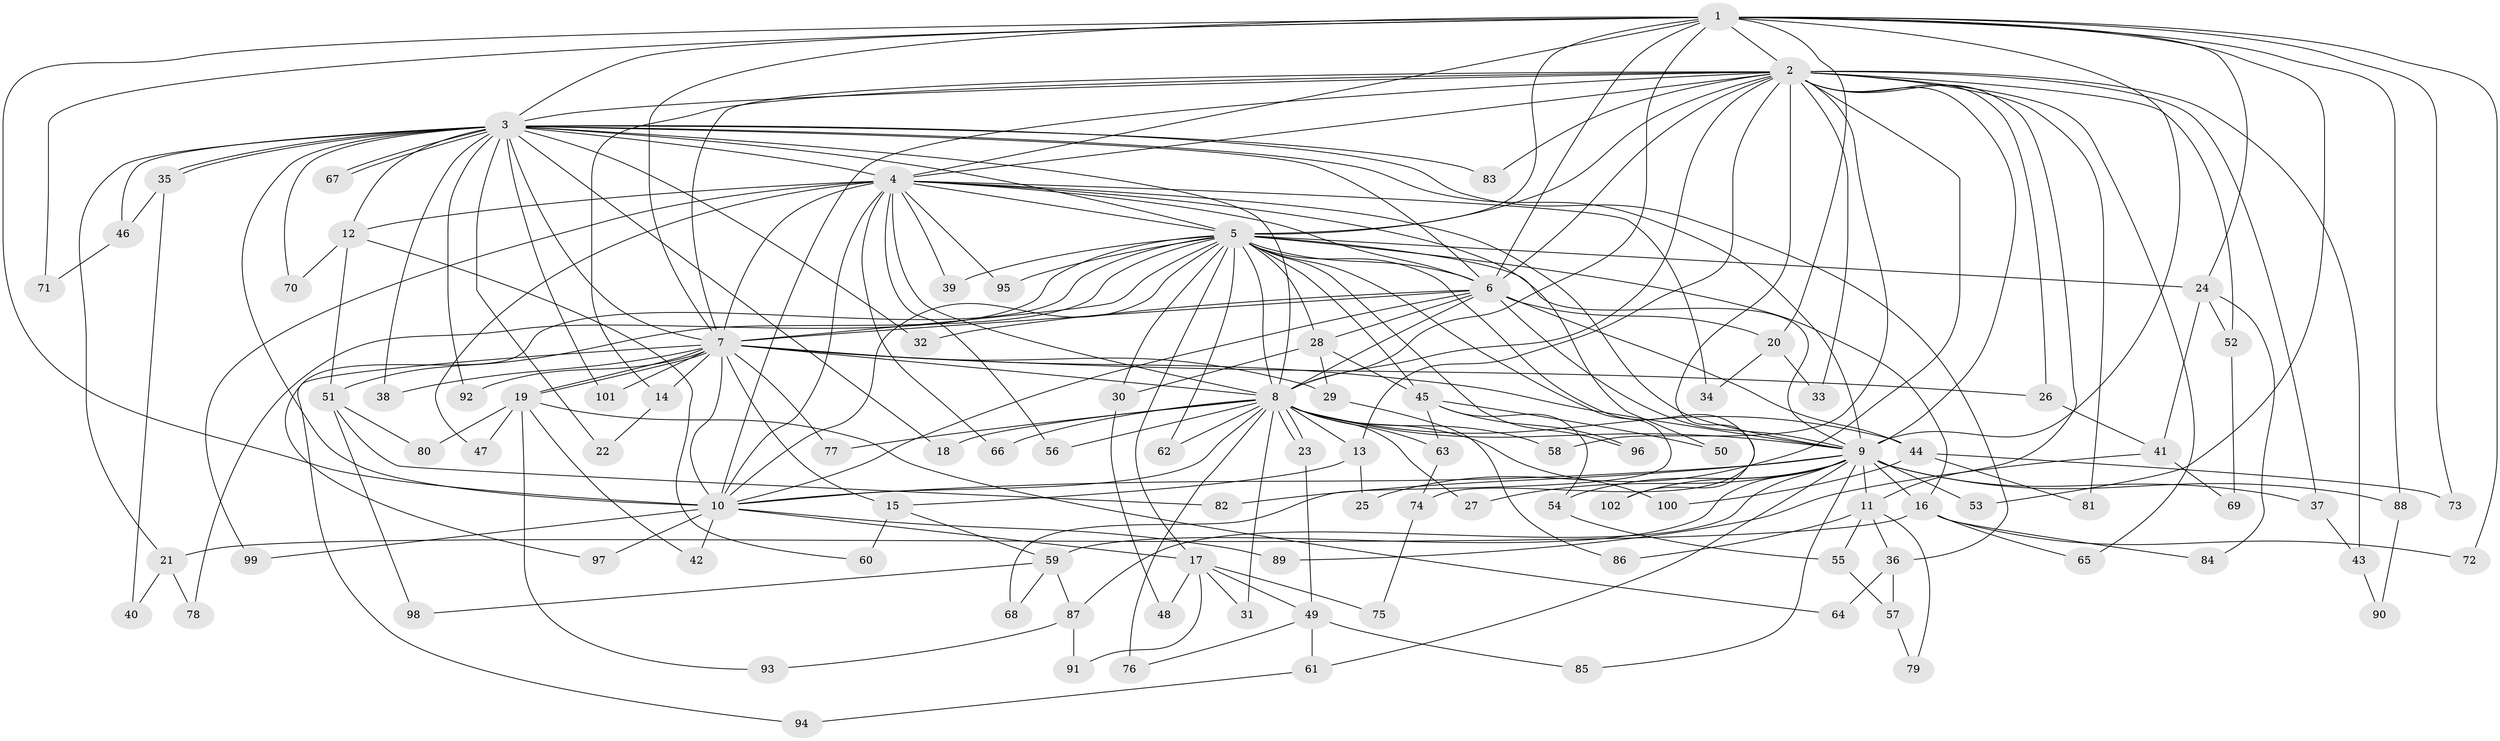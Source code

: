 // coarse degree distribution, {20: 0.030303030303030304, 11: 0.030303030303030304, 13: 0.030303030303030304, 10: 0.06060606060606061, 14: 0.030303030303030304, 8: 0.06060606060606061, 15: 0.030303030303030304, 5: 0.06060606060606061, 6: 0.09090909090909091, 7: 0.06060606060606061, 4: 0.21212121212121213, 9: 0.06060606060606061, 3: 0.15151515151515152, 2: 0.09090909090909091}
// Generated by graph-tools (version 1.1) at 2025/49/03/04/25 22:49:36]
// undirected, 102 vertices, 229 edges
graph export_dot {
  node [color=gray90,style=filled];
  1;
  2;
  3;
  4;
  5;
  6;
  7;
  8;
  9;
  10;
  11;
  12;
  13;
  14;
  15;
  16;
  17;
  18;
  19;
  20;
  21;
  22;
  23;
  24;
  25;
  26;
  27;
  28;
  29;
  30;
  31;
  32;
  33;
  34;
  35;
  36;
  37;
  38;
  39;
  40;
  41;
  42;
  43;
  44;
  45;
  46;
  47;
  48;
  49;
  50;
  51;
  52;
  53;
  54;
  55;
  56;
  57;
  58;
  59;
  60;
  61;
  62;
  63;
  64;
  65;
  66;
  67;
  68;
  69;
  70;
  71;
  72;
  73;
  74;
  75;
  76;
  77;
  78;
  79;
  80;
  81;
  82;
  83;
  84;
  85;
  86;
  87;
  88;
  89;
  90;
  91;
  92;
  93;
  94;
  95;
  96;
  97;
  98;
  99;
  100;
  101;
  102;
  1 -- 2;
  1 -- 3;
  1 -- 4;
  1 -- 5;
  1 -- 6;
  1 -- 7;
  1 -- 8;
  1 -- 9;
  1 -- 10;
  1 -- 20;
  1 -- 24;
  1 -- 53;
  1 -- 71;
  1 -- 72;
  1 -- 73;
  1 -- 88;
  2 -- 3;
  2 -- 4;
  2 -- 5;
  2 -- 6;
  2 -- 7;
  2 -- 8;
  2 -- 9;
  2 -- 10;
  2 -- 11;
  2 -- 13;
  2 -- 14;
  2 -- 25;
  2 -- 26;
  2 -- 33;
  2 -- 37;
  2 -- 43;
  2 -- 52;
  2 -- 58;
  2 -- 65;
  2 -- 74;
  2 -- 81;
  2 -- 83;
  3 -- 4;
  3 -- 5;
  3 -- 6;
  3 -- 7;
  3 -- 8;
  3 -- 9;
  3 -- 10;
  3 -- 12;
  3 -- 18;
  3 -- 21;
  3 -- 22;
  3 -- 32;
  3 -- 35;
  3 -- 35;
  3 -- 36;
  3 -- 38;
  3 -- 46;
  3 -- 67;
  3 -- 67;
  3 -- 70;
  3 -- 83;
  3 -- 92;
  3 -- 101;
  4 -- 5;
  4 -- 6;
  4 -- 7;
  4 -- 8;
  4 -- 9;
  4 -- 10;
  4 -- 12;
  4 -- 34;
  4 -- 39;
  4 -- 47;
  4 -- 50;
  4 -- 56;
  4 -- 66;
  4 -- 95;
  4 -- 99;
  5 -- 6;
  5 -- 7;
  5 -- 8;
  5 -- 9;
  5 -- 10;
  5 -- 16;
  5 -- 17;
  5 -- 24;
  5 -- 28;
  5 -- 30;
  5 -- 39;
  5 -- 45;
  5 -- 51;
  5 -- 62;
  5 -- 68;
  5 -- 78;
  5 -- 95;
  5 -- 96;
  5 -- 97;
  5 -- 102;
  6 -- 7;
  6 -- 8;
  6 -- 9;
  6 -- 10;
  6 -- 20;
  6 -- 28;
  6 -- 32;
  6 -- 44;
  7 -- 8;
  7 -- 9;
  7 -- 10;
  7 -- 14;
  7 -- 15;
  7 -- 19;
  7 -- 19;
  7 -- 26;
  7 -- 29;
  7 -- 38;
  7 -- 77;
  7 -- 92;
  7 -- 94;
  7 -- 101;
  8 -- 9;
  8 -- 10;
  8 -- 13;
  8 -- 18;
  8 -- 23;
  8 -- 23;
  8 -- 27;
  8 -- 31;
  8 -- 44;
  8 -- 56;
  8 -- 58;
  8 -- 62;
  8 -- 63;
  8 -- 66;
  8 -- 76;
  8 -- 77;
  8 -- 100;
  9 -- 10;
  9 -- 11;
  9 -- 16;
  9 -- 27;
  9 -- 37;
  9 -- 53;
  9 -- 54;
  9 -- 59;
  9 -- 61;
  9 -- 82;
  9 -- 85;
  9 -- 87;
  9 -- 88;
  9 -- 102;
  10 -- 17;
  10 -- 42;
  10 -- 89;
  10 -- 97;
  10 -- 99;
  11 -- 36;
  11 -- 55;
  11 -- 79;
  11 -- 86;
  12 -- 51;
  12 -- 60;
  12 -- 70;
  13 -- 15;
  13 -- 25;
  14 -- 22;
  15 -- 59;
  15 -- 60;
  16 -- 21;
  16 -- 65;
  16 -- 72;
  16 -- 84;
  17 -- 31;
  17 -- 48;
  17 -- 49;
  17 -- 75;
  17 -- 91;
  19 -- 42;
  19 -- 47;
  19 -- 64;
  19 -- 80;
  19 -- 93;
  20 -- 33;
  20 -- 34;
  21 -- 40;
  21 -- 78;
  23 -- 49;
  24 -- 41;
  24 -- 52;
  24 -- 84;
  26 -- 41;
  28 -- 29;
  28 -- 30;
  28 -- 45;
  29 -- 86;
  30 -- 48;
  35 -- 40;
  35 -- 46;
  36 -- 57;
  36 -- 64;
  37 -- 43;
  41 -- 69;
  41 -- 89;
  43 -- 90;
  44 -- 73;
  44 -- 81;
  44 -- 100;
  45 -- 50;
  45 -- 54;
  45 -- 63;
  45 -- 96;
  46 -- 71;
  49 -- 61;
  49 -- 76;
  49 -- 85;
  51 -- 80;
  51 -- 82;
  51 -- 98;
  52 -- 69;
  54 -- 55;
  55 -- 57;
  57 -- 79;
  59 -- 68;
  59 -- 87;
  59 -- 98;
  61 -- 94;
  63 -- 74;
  74 -- 75;
  87 -- 91;
  87 -- 93;
  88 -- 90;
}
